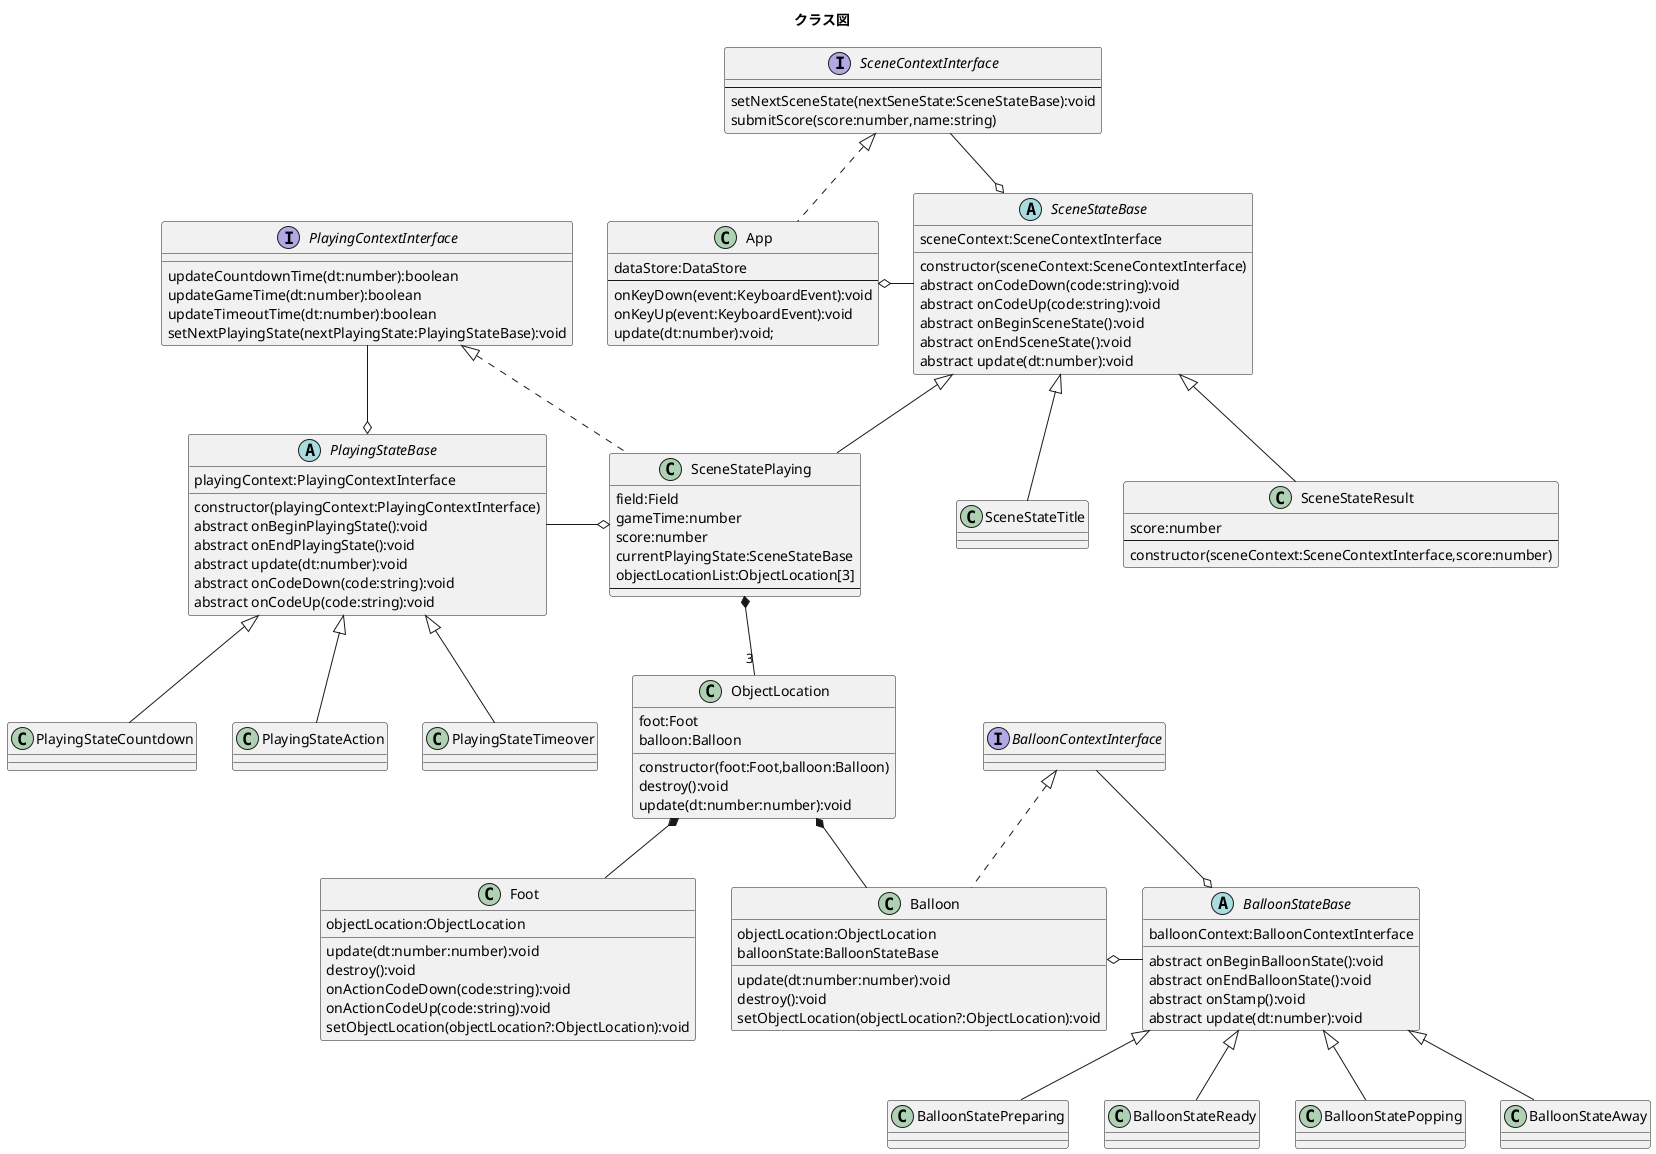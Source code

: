 @startuml クラス図
title クラス図

abstract class BalloonStateBase{
  balloonContext:BalloonContextInterface
  abstract onBeginBalloonState():void
  abstract onEndBalloonState():void
  abstract onStamp():void
  abstract update(dt:number):void
}
class BalloonStatePreparing extends BalloonStateBase{

}
class BalloonStateReady extends BalloonStateBase{

}
class BalloonStatePopping extends BalloonStateBase{

}
class BalloonStateAway extends BalloonStateBase{

}


interface BalloonContextInterface{

}



class ObjectLocation{
  foot:Foot
  balloon:Balloon
  constructor(foot:Foot,balloon:Balloon)
  destroy():void
  update(dt:number:number):void
}

class Foot{
  objectLocation:ObjectLocation
  update(dt:number:number):void
  destroy():void
  onActionCodeDown(code:string):void
  onActionCodeUp(code:string):void
  setObjectLocation(objectLocation?:ObjectLocation):void
}

class Balloon implements BalloonContextInterface{
  objectLocation:ObjectLocation
  balloonState:BalloonStateBase

  update(dt:number:number):void
  destroy():void
  setObjectLocation(objectLocation?:ObjectLocation):void
}

abstract class PlayingStateBase{
  playingContext:PlayingContextInterface

  constructor(playingContext:PlayingContextInterface)
  abstract onBeginPlayingState():void
  abstract onEndPlayingState():void
  abstract update(dt:number):void
  abstract onCodeDown(code:string):void
  abstract onCodeUp(code:string):void
}

class PlayingStateCountdown extends PlayingStateBase{

}
class PlayingStateAction extends PlayingStateBase{

}

class PlayingStateTimeover extends PlayingStateBase{

}

interface PlayingContextInterface{
  updateCountdownTime(dt:number):boolean
  updateGameTime(dt:number):boolean
  updateTimeoutTime(dt:number):boolean
  setNextPlayingState(nextPlayingState:PlayingStateBase):void
}

abstract class SceneStateBase{
  sceneContext:SceneContextInterface

  constructor(sceneContext:SceneContextInterface)
  abstract onCodeDown(code:string):void
  abstract onCodeUp(code:string):void
  abstract onBeginSceneState():void
  abstract onEndSceneState():void
  abstract update(dt:number):void
}

class SceneStateTitle extends SceneStateBase{
}
class SceneStatePlaying extends SceneStateBase implements PlayingContextInterface{
  field:Field
  gameTime:number
  score:number
  currentPlayingState:SceneStateBase
  objectLocationList:ObjectLocation[3]
  --
}
class SceneStateResult extends SceneStateBase{
  score:number
  --
  constructor(sceneContext:SceneContextInterface,score:number)
}


interface SceneContextInterface{
  --
  setNextSceneState(nextSeneState:SceneStateBase):void
  submitScore(score:number,name:string)
}

class App implements SceneContextInterface{
  dataStore:DataStore
  --
  onKeyDown(event:KeyboardEvent):void
  onKeyUp(event:KeyboardEvent):void
  update(dt:number):void;
}


SceneStateBase o-up- SceneContextInterface
App o-right- SceneStateBase

SceneStatePlaying *-- "3" ObjectLocation
ObjectLocation *-- Foot
ObjectLocation *-- Balloon


BalloonStateBase o-up- BalloonContextInterface
Balloon o-right- BalloonStateBase


PlayingStateBase o-up- PlayingContextInterface
SceneStatePlaying o-left- PlayingStateBase

@enduml